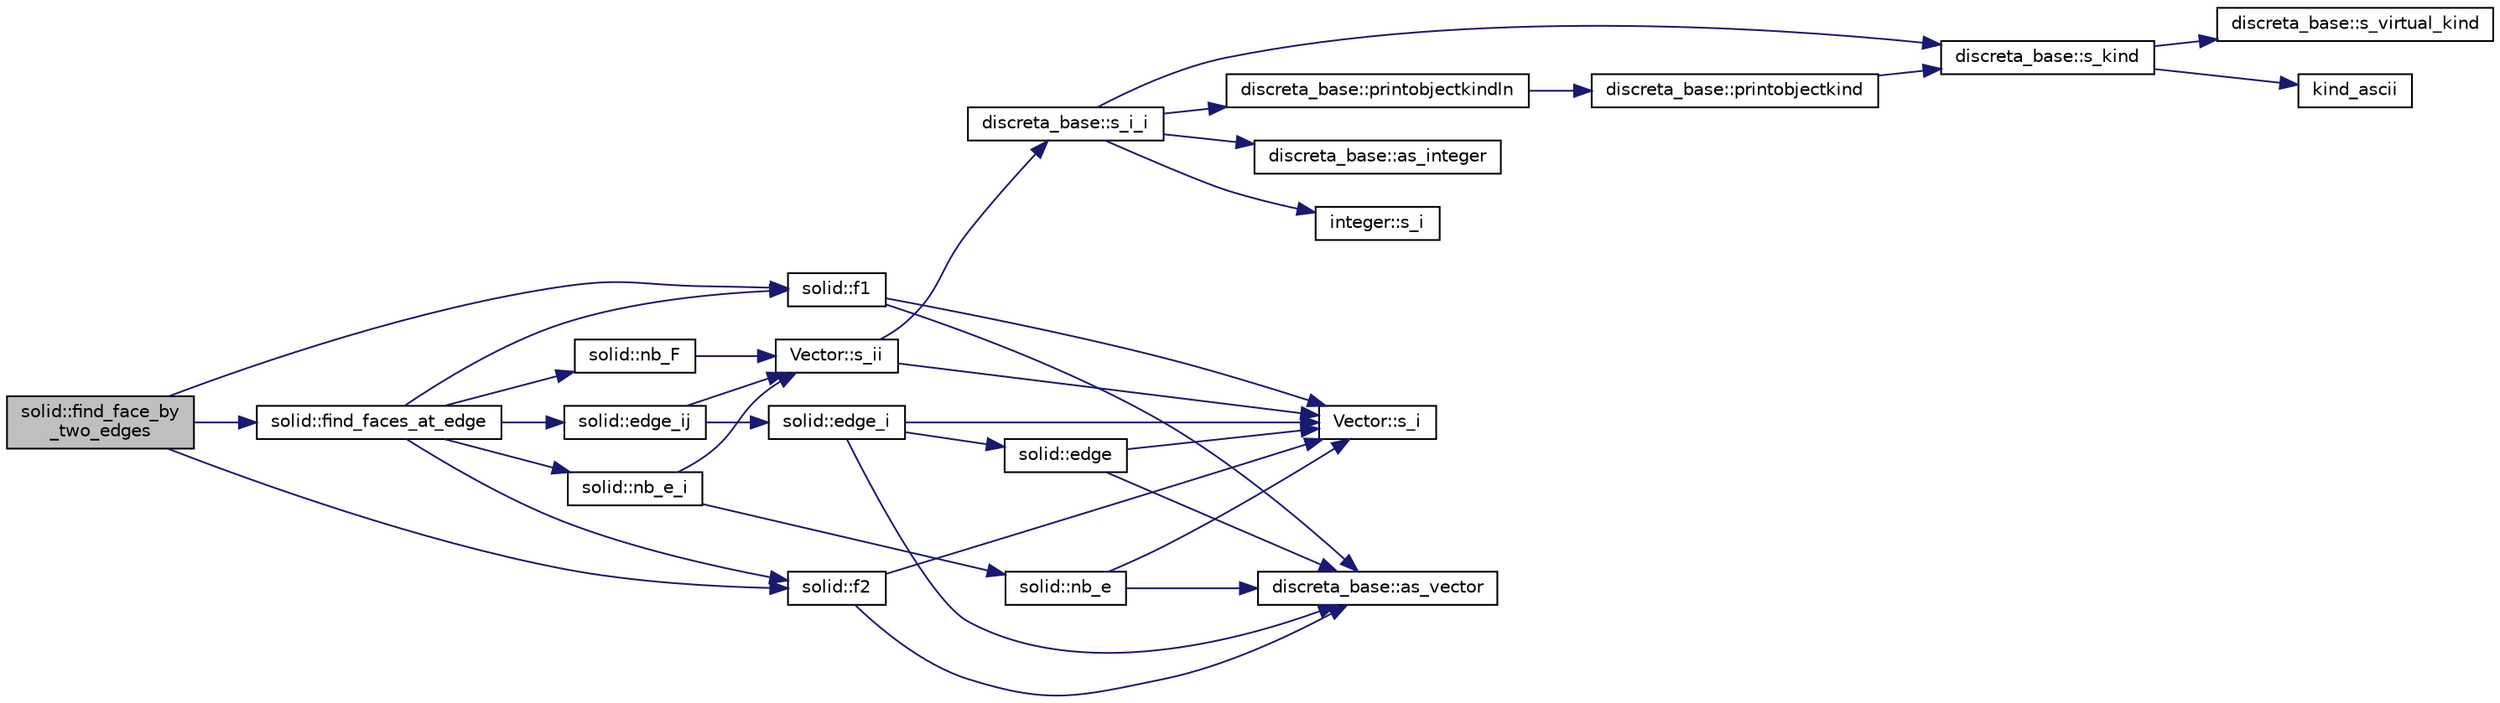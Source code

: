 digraph "solid::find_face_by_two_edges"
{
  edge [fontname="Helvetica",fontsize="10",labelfontname="Helvetica",labelfontsize="10"];
  node [fontname="Helvetica",fontsize="10",shape=record];
  rankdir="LR";
  Node2478 [label="solid::find_face_by\l_two_edges",height=0.2,width=0.4,color="black", fillcolor="grey75", style="filled", fontcolor="black"];
  Node2478 -> Node2479 [color="midnightblue",fontsize="10",style="solid",fontname="Helvetica"];
  Node2479 [label="solid::f1",height=0.2,width=0.4,color="black", fillcolor="white", style="filled",URL="$d8/def/classsolid.html#a496eea5cdbcc2e61784e736bb4e06d1d"];
  Node2479 -> Node2480 [color="midnightblue",fontsize="10",style="solid",fontname="Helvetica"];
  Node2480 [label="Vector::s_i",height=0.2,width=0.4,color="black", fillcolor="white", style="filled",URL="$d5/db2/class_vector.html#a1c4fe1752523df8119f70dd550244871"];
  Node2479 -> Node2481 [color="midnightblue",fontsize="10",style="solid",fontname="Helvetica"];
  Node2481 [label="discreta_base::as_vector",height=0.2,width=0.4,color="black", fillcolor="white", style="filled",URL="$d7/d71/classdiscreta__base.html#a7bdd6cae39c380b128ee9e17e42cf020"];
  Node2478 -> Node2482 [color="midnightblue",fontsize="10",style="solid",fontname="Helvetica"];
  Node2482 [label="solid::f2",height=0.2,width=0.4,color="black", fillcolor="white", style="filled",URL="$d8/def/classsolid.html#a52b43d36c47cf4f57fd277c408d33d58"];
  Node2482 -> Node2480 [color="midnightblue",fontsize="10",style="solid",fontname="Helvetica"];
  Node2482 -> Node2481 [color="midnightblue",fontsize="10",style="solid",fontname="Helvetica"];
  Node2478 -> Node2483 [color="midnightblue",fontsize="10",style="solid",fontname="Helvetica"];
  Node2483 [label="solid::find_faces_at_edge",height=0.2,width=0.4,color="black", fillcolor="white", style="filled",URL="$d8/def/classsolid.html#ae6339a607e15cbfaa028063296ed9767"];
  Node2483 -> Node2484 [color="midnightblue",fontsize="10",style="solid",fontname="Helvetica"];
  Node2484 [label="solid::nb_F",height=0.2,width=0.4,color="black", fillcolor="white", style="filled",URL="$d8/def/classsolid.html#a476fed0721c9fb1532618dd96db251d6"];
  Node2484 -> Node2485 [color="midnightblue",fontsize="10",style="solid",fontname="Helvetica"];
  Node2485 [label="Vector::s_ii",height=0.2,width=0.4,color="black", fillcolor="white", style="filled",URL="$d5/db2/class_vector.html#a75d4942cc7b9794717b4846c10520db8"];
  Node2485 -> Node2480 [color="midnightblue",fontsize="10",style="solid",fontname="Helvetica"];
  Node2485 -> Node2486 [color="midnightblue",fontsize="10",style="solid",fontname="Helvetica"];
  Node2486 [label="discreta_base::s_i_i",height=0.2,width=0.4,color="black", fillcolor="white", style="filled",URL="$d7/d71/classdiscreta__base.html#aadb92c01fbe69b3034b0214b33fbc735"];
  Node2486 -> Node2487 [color="midnightblue",fontsize="10",style="solid",fontname="Helvetica"];
  Node2487 [label="discreta_base::s_kind",height=0.2,width=0.4,color="black", fillcolor="white", style="filled",URL="$d7/d71/classdiscreta__base.html#a8a830025c74adbbc3362418a7c2ba157"];
  Node2487 -> Node2488 [color="midnightblue",fontsize="10",style="solid",fontname="Helvetica"];
  Node2488 [label="discreta_base::s_virtual_kind",height=0.2,width=0.4,color="black", fillcolor="white", style="filled",URL="$d7/d71/classdiscreta__base.html#a52778a6d6943a468be083d0785d418fb"];
  Node2487 -> Node2489 [color="midnightblue",fontsize="10",style="solid",fontname="Helvetica"];
  Node2489 [label="kind_ascii",height=0.2,width=0.4,color="black", fillcolor="white", style="filled",URL="$d9/d60/discreta_8h.html#ad0ce825a9f29bc6cec27e1b64cfe27bf"];
  Node2486 -> Node2490 [color="midnightblue",fontsize="10",style="solid",fontname="Helvetica"];
  Node2490 [label="discreta_base::printobjectkindln",height=0.2,width=0.4,color="black", fillcolor="white", style="filled",URL="$d7/d71/classdiscreta__base.html#a677ccc8f392ebedde05e453f8cf59559"];
  Node2490 -> Node2491 [color="midnightblue",fontsize="10",style="solid",fontname="Helvetica"];
  Node2491 [label="discreta_base::printobjectkind",height=0.2,width=0.4,color="black", fillcolor="white", style="filled",URL="$d7/d71/classdiscreta__base.html#aa75a1314aa706909b029664944904231"];
  Node2491 -> Node2487 [color="midnightblue",fontsize="10",style="solid",fontname="Helvetica"];
  Node2486 -> Node2492 [color="midnightblue",fontsize="10",style="solid",fontname="Helvetica"];
  Node2492 [label="discreta_base::as_integer",height=0.2,width=0.4,color="black", fillcolor="white", style="filled",URL="$d7/d71/classdiscreta__base.html#a00d7691eaf874fd283d942692fe8dd26"];
  Node2486 -> Node2493 [color="midnightblue",fontsize="10",style="solid",fontname="Helvetica"];
  Node2493 [label="integer::s_i",height=0.2,width=0.4,color="black", fillcolor="white", style="filled",URL="$d0/de5/classinteger.html#adf28e9f94d4c844adaa950deeb80b904"];
  Node2483 -> Node2479 [color="midnightblue",fontsize="10",style="solid",fontname="Helvetica"];
  Node2483 -> Node2482 [color="midnightblue",fontsize="10",style="solid",fontname="Helvetica"];
  Node2483 -> Node2494 [color="midnightblue",fontsize="10",style="solid",fontname="Helvetica"];
  Node2494 [label="solid::nb_e_i",height=0.2,width=0.4,color="black", fillcolor="white", style="filled",URL="$d8/def/classsolid.html#a941bebd6096f96336f896093d14167b1"];
  Node2494 -> Node2495 [color="midnightblue",fontsize="10",style="solid",fontname="Helvetica"];
  Node2495 [label="solid::nb_e",height=0.2,width=0.4,color="black", fillcolor="white", style="filled",URL="$d8/def/classsolid.html#aeb3bd7332f1a39cdb44db6be83cca3f5"];
  Node2495 -> Node2480 [color="midnightblue",fontsize="10",style="solid",fontname="Helvetica"];
  Node2495 -> Node2481 [color="midnightblue",fontsize="10",style="solid",fontname="Helvetica"];
  Node2494 -> Node2485 [color="midnightblue",fontsize="10",style="solid",fontname="Helvetica"];
  Node2483 -> Node2496 [color="midnightblue",fontsize="10",style="solid",fontname="Helvetica"];
  Node2496 [label="solid::edge_ij",height=0.2,width=0.4,color="black", fillcolor="white", style="filled",URL="$d8/def/classsolid.html#a7fe7ff45f9406a6959ff27c5a7cbb067"];
  Node2496 -> Node2497 [color="midnightblue",fontsize="10",style="solid",fontname="Helvetica"];
  Node2497 [label="solid::edge_i",height=0.2,width=0.4,color="black", fillcolor="white", style="filled",URL="$d8/def/classsolid.html#af5ed0a914a62d73b448c3546d9bb0e0c"];
  Node2497 -> Node2498 [color="midnightblue",fontsize="10",style="solid",fontname="Helvetica"];
  Node2498 [label="solid::edge",height=0.2,width=0.4,color="black", fillcolor="white", style="filled",URL="$d8/def/classsolid.html#a703b914bee212828ebb65d3d5313460e"];
  Node2498 -> Node2480 [color="midnightblue",fontsize="10",style="solid",fontname="Helvetica"];
  Node2498 -> Node2481 [color="midnightblue",fontsize="10",style="solid",fontname="Helvetica"];
  Node2497 -> Node2480 [color="midnightblue",fontsize="10",style="solid",fontname="Helvetica"];
  Node2497 -> Node2481 [color="midnightblue",fontsize="10",style="solid",fontname="Helvetica"];
  Node2496 -> Node2485 [color="midnightblue",fontsize="10",style="solid",fontname="Helvetica"];
}
